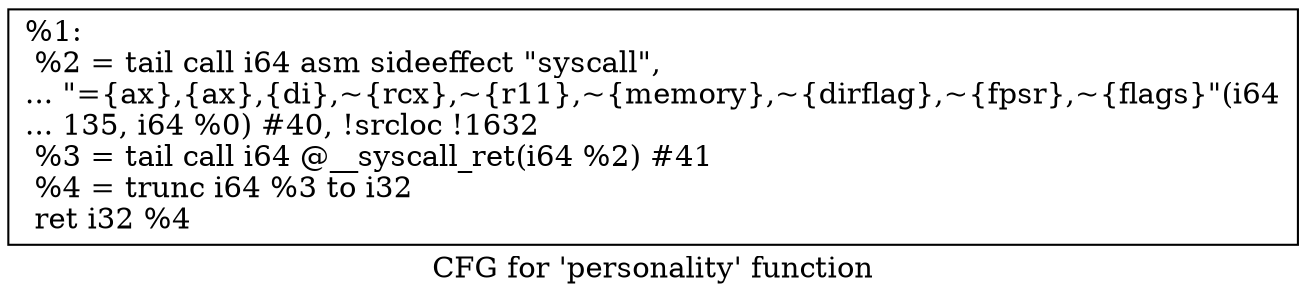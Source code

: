 digraph "CFG for 'personality' function" {
	label="CFG for 'personality' function";

	Node0x1f51ba0 [shape=record,label="{%1:\l  %2 = tail call i64 asm sideeffect \"syscall\",\l... \"=\{ax\},\{ax\},\{di\},~\{rcx\},~\{r11\},~\{memory\},~\{dirflag\},~\{fpsr\},~\{flags\}\"(i64\l... 135, i64 %0) #40, !srcloc !1632\l  %3 = tail call i64 @__syscall_ret(i64 %2) #41\l  %4 = trunc i64 %3 to i32\l  ret i32 %4\l}"];
}
